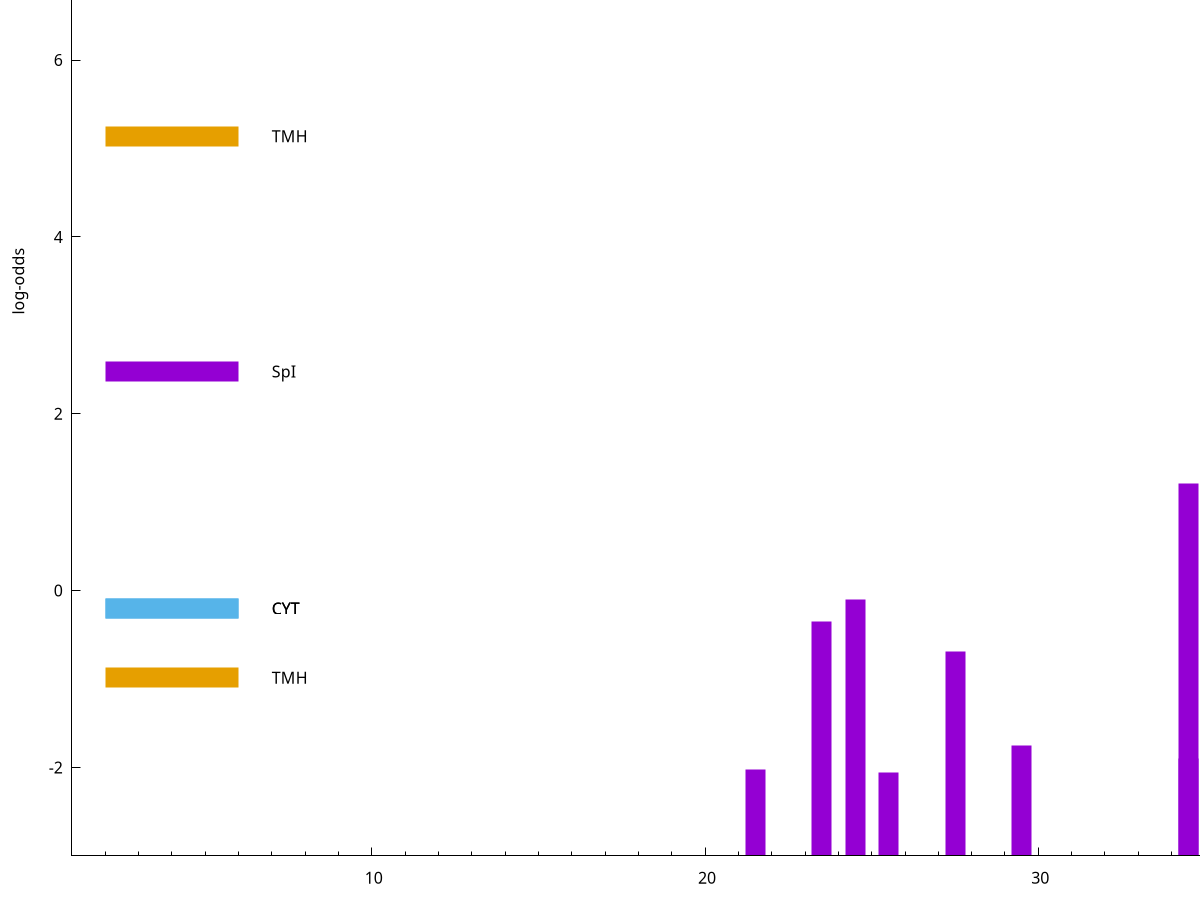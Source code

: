set title "LipoP predictions for SRR5666568.gff"
set size 2., 1.4
set xrange [1:70] 
set mxtics 10
set yrange [-3:10]
set y2range [0:13]
set ylabel "log-odds"
set term postscript eps color solid "Helvetica" 30
set output "SRR5666568.gff612.eps"
set arrow from 2,8.99588 to 6,8.99588 nohead lt 1 lw 20
set label "SpI" at 7,8.99588
set arrow from 2,5.13654 to 6,5.13654 nohead lt 4 lw 20
set label "TMH" at 7,5.13654
set arrow from 2,2.47784 to 6,2.47784 nohead lt 1 lw 20
set label "SpI" at 7,2.47784
set arrow from 2,-0.200913 to 6,-0.200913 nohead lt 3 lw 20
set label "CYT" at 7,-0.200913
set arrow from 2,-0.200913 to 6,-0.200913 nohead lt 3 lw 20
set label "CYT" at 7,-0.200913
set arrow from 2,-0.985642 to 6,-0.985642 nohead lt 4 lw 20
set label "TMH" at 7,-0.985642
set arrow from 2,8.99588 to 6,8.99588 nohead lt 1 lw 20
set label "SpI" at 7,8.99588
# NOTE: The scores below are the log-odds scores with the threshold
# NOTE: subtracted (a hack to make gnuplot make the histogram all
# NOTE: look nice).
plot "-" axes x1y2 title "" with impulses lt 1 lw 20
45.500000 11.929630
43.500000 7.081120
36.500000 5.370110
34.500000 4.206440
24.500000 2.897343
23.500000 2.650096
27.500000 2.308684
38.500000 1.543660
29.500000 1.251550
34.500000 1.106830
21.500000 0.975370
25.500000 0.941920
e
exit
